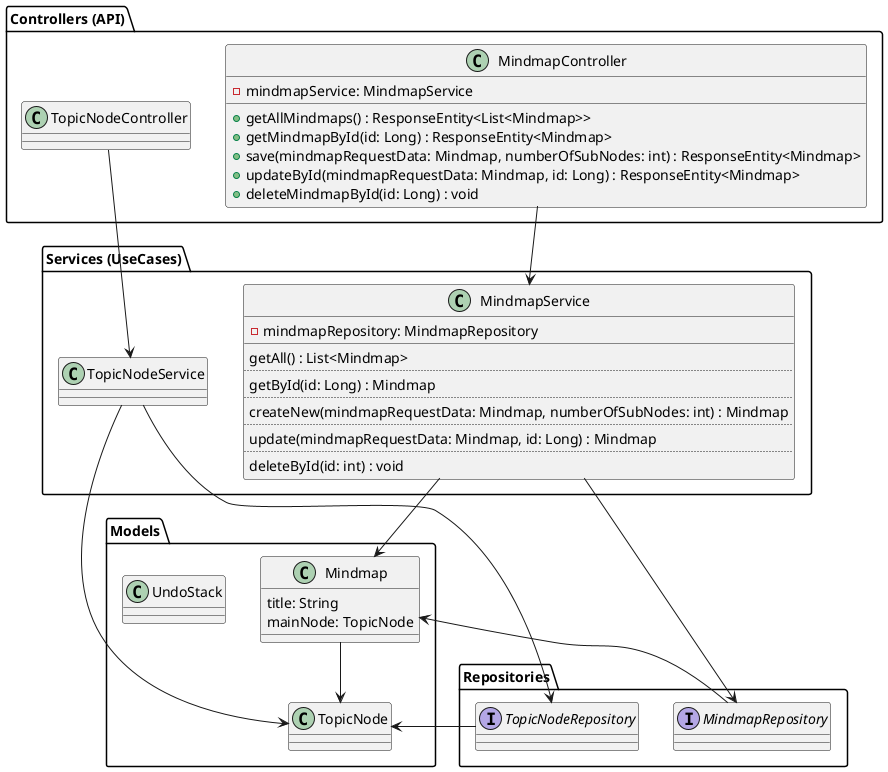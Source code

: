 @startuml
@startuml

package "Controllers (API)" <<Folder>> {
    class MindmapController {
        -mindmapService: MindmapService
        +getAllMindmaps() : ResponseEntity<List<Mindmap>>
        +getMindmapById(id: Long) : ResponseEntity<Mindmap>
        +save(mindmapRequestData: Mindmap, numberOfSubNodes: int) : ResponseEntity<Mindmap>
        +updateById(mindmapRequestData: Mindmap, id: Long) : ResponseEntity<Mindmap>
        +deleteMindmapById(id: Long) : void

    }
    class TopicNodeController
}

package "Services (UseCases)"<<Folder>> {
    class MindmapService {
        -mindmapRepository: MindmapRepository
        __
        getAll() : List<Mindmap>
        ..
        getById(id: Long) : Mindmap
        ..
        createNew(mindmapRequestData: Mindmap, numberOfSubNodes: int) : Mindmap
        ..
        update(mindmapRequestData: Mindmap, id: Long) : Mindmap
        ..
        deleteById(id: int) : void
    }

    class TopicNodeService
}

package Repositories <<Folder>> {
    interface MindmapRepository
    interface TopicNodeRepository
}

package Models <<Folder>> {
    class Mindmap {
        title: String
        mainNode: TopicNode
    }
    class TopicNode
    class UndoStack
}



MindmapController --> MindmapService
TopicNodeController --> TopicNodeService

TopicNodeService --> TopicNode
MindmapService --> Mindmap

Mindmap --> TopicNode

TopicNodeService ---> TopicNodeRepository
MindmapService ---> MindmapRepository

TopicNode <-- TopicNodeRepository
MindmapRepository --> Mindmap
@enduml
@enduml